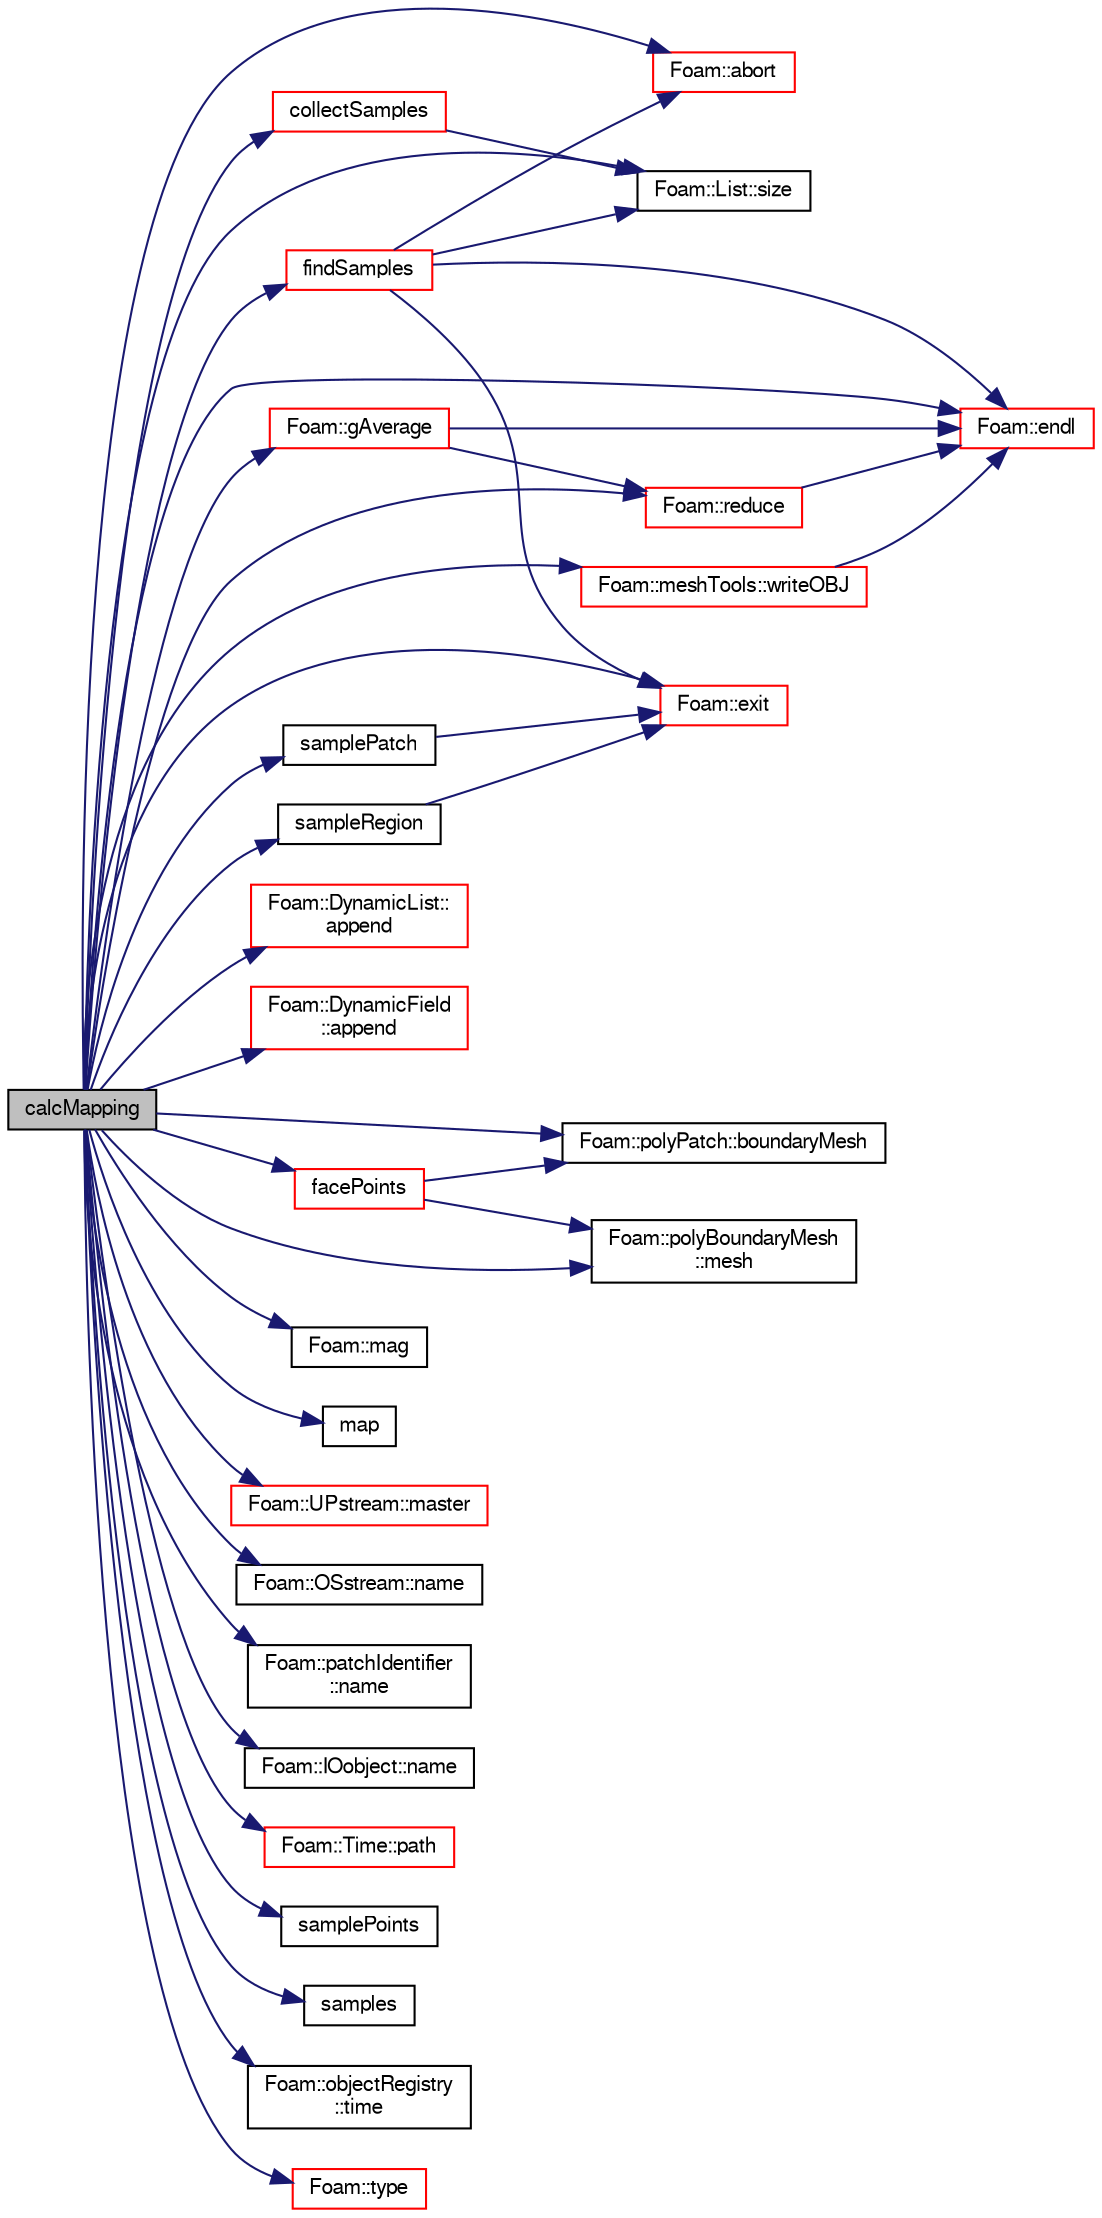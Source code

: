 digraph "calcMapping"
{
  bgcolor="transparent";
  edge [fontname="FreeSans",fontsize="10",labelfontname="FreeSans",labelfontsize="10"];
  node [fontname="FreeSans",fontsize="10",shape=record];
  rankdir="LR";
  Node1 [label="calcMapping",height=0.2,width=0.4,color="black", fillcolor="grey75", style="filled" fontcolor="black"];
  Node1 -> Node2 [color="midnightblue",fontsize="10",style="solid",fontname="FreeSans"];
  Node2 [label="Foam::abort",height=0.2,width=0.4,color="red",URL="$a10237.html#a447107a607d03e417307c203fa5fb44b"];
  Node1 -> Node3 [color="midnightblue",fontsize="10",style="solid",fontname="FreeSans"];
  Node3 [label="Foam::DynamicList::\lappend",height=0.2,width=0.4,color="red",URL="$a00582.html#a7b67b42af715604376ad63a681dee6d8",tooltip="Append an element at the end of the list. "];
  Node1 -> Node4 [color="midnightblue",fontsize="10",style="solid",fontname="FreeSans"];
  Node4 [label="Foam::DynamicField\l::append",height=0.2,width=0.4,color="red",URL="$a00575.html#a13502d5ef5b1f4dd51744972bd50c759",tooltip="Append an element at the end of the list. "];
  Node1 -> Node5 [color="midnightblue",fontsize="10",style="solid",fontname="FreeSans"];
  Node5 [label="Foam::polyPatch::boundaryMesh",height=0.2,width=0.4,color="black",URL="$a01877.html#a967e2a9a4a6da59154f932595447adc9",tooltip="Return boundaryMesh reference. "];
  Node1 -> Node6 [color="midnightblue",fontsize="10",style="solid",fontname="FreeSans"];
  Node6 [label="collectSamples",height=0.2,width=0.4,color="red",URL="$a01381.html#a991cd11b9388dc3e39fadfea6936d27b",tooltip="Collect single list of samples and originating processor+face. "];
  Node6 -> Node7 [color="midnightblue",fontsize="10",style="solid",fontname="FreeSans"];
  Node7 [label="Foam::List::size",height=0.2,width=0.4,color="black",URL="$a01325.html#a8a5f6fa29bd4b500caf186f60245b384",tooltip="Override size to be inconsistent with allocated storage. "];
  Node1 -> Node8 [color="midnightblue",fontsize="10",style="solid",fontname="FreeSans"];
  Node8 [label="Foam::endl",height=0.2,width=0.4,color="red",URL="$a10237.html#a2db8fe02a0d3909e9351bb4275b23ce4",tooltip="Add newline and flush stream. "];
  Node1 -> Node9 [color="midnightblue",fontsize="10",style="solid",fontname="FreeSans"];
  Node9 [label="Foam::exit",height=0.2,width=0.4,color="red",URL="$a10237.html#a06ca7250d8e89caf05243ec094843642"];
  Node1 -> Node10 [color="midnightblue",fontsize="10",style="solid",fontname="FreeSans"];
  Node10 [label="facePoints",height=0.2,width=0.4,color="red",URL="$a01381.html#a0fb543c54481dfa3023f24285cd25e87",tooltip="Get the points from face-centre-decomposition face centres. "];
  Node10 -> Node5 [color="midnightblue",fontsize="10",style="solid",fontname="FreeSans"];
  Node10 -> Node11 [color="midnightblue",fontsize="10",style="solid",fontname="FreeSans"];
  Node11 [label="Foam::polyBoundaryMesh\l::mesh",height=0.2,width=0.4,color="black",URL="$a01855.html#aa51573bc757d5d5bb058db0464886447",tooltip="Return the mesh reference. "];
  Node1 -> Node12 [color="midnightblue",fontsize="10",style="solid",fontname="FreeSans"];
  Node12 [label="findSamples",height=0.2,width=0.4,color="red",URL="$a01381.html#af1dadf58aa8d06f7448d1859188f909d",tooltip="Find cells/faces containing samples. "];
  Node12 -> Node2 [color="midnightblue",fontsize="10",style="solid",fontname="FreeSans"];
  Node12 -> Node8 [color="midnightblue",fontsize="10",style="solid",fontname="FreeSans"];
  Node12 -> Node9 [color="midnightblue",fontsize="10",style="solid",fontname="FreeSans"];
  Node12 -> Node7 [color="midnightblue",fontsize="10",style="solid",fontname="FreeSans"];
  Node1 -> Node13 [color="midnightblue",fontsize="10",style="solid",fontname="FreeSans"];
  Node13 [label="Foam::gAverage",height=0.2,width=0.4,color="red",URL="$a10237.html#ab45e56189711a2e5cdd381a0e2b6cc5c"];
  Node13 -> Node8 [color="midnightblue",fontsize="10",style="solid",fontname="FreeSans"];
  Node13 -> Node14 [color="midnightblue",fontsize="10",style="solid",fontname="FreeSans"];
  Node14 [label="Foam::reduce",height=0.2,width=0.4,color="red",URL="$a10237.html#a7ffd6af4acc2eb9ba72ee296b5ecda23"];
  Node14 -> Node8 [color="midnightblue",fontsize="10",style="solid",fontname="FreeSans"];
  Node1 -> Node15 [color="midnightblue",fontsize="10",style="solid",fontname="FreeSans"];
  Node15 [label="Foam::mag",height=0.2,width=0.4,color="black",URL="$a10237.html#a929da2a3fdcf3dacbbe0487d3a330dae"];
  Node1 -> Node16 [color="midnightblue",fontsize="10",style="solid",fontname="FreeSans"];
  Node16 [label="map",height=0.2,width=0.4,color="black",URL="$a01381.html#a1bdce5cba244d04dcd8c8f536f465c4b",tooltip="Return reference to the parallel distribution map. "];
  Node1 -> Node17 [color="midnightblue",fontsize="10",style="solid",fontname="FreeSans"];
  Node17 [label="Foam::UPstream::master",height=0.2,width=0.4,color="red",URL="$a02690.html#a36af549940a0aae3733774649594489f",tooltip="Am I the master process. "];
  Node1 -> Node11 [color="midnightblue",fontsize="10",style="solid",fontname="FreeSans"];
  Node1 -> Node18 [color="midnightblue",fontsize="10",style="solid",fontname="FreeSans"];
  Node18 [label="Foam::OSstream::name",height=0.2,width=0.4,color="black",URL="$a01686.html#ab27acd1d200f0d245337451aa2f31517",tooltip="Return the name of the stream. "];
  Node1 -> Node19 [color="midnightblue",fontsize="10",style="solid",fontname="FreeSans"];
  Node19 [label="Foam::patchIdentifier\l::name",height=0.2,width=0.4,color="black",URL="$a01749.html#a75b72488d2e82151b025744974919d5d",tooltip="Return name. "];
  Node1 -> Node20 [color="midnightblue",fontsize="10",style="solid",fontname="FreeSans"];
  Node20 [label="Foam::IOobject::name",height=0.2,width=0.4,color="black",URL="$a01142.html#a75b72488d2e82151b025744974919d5d",tooltip="Return name. "];
  Node1 -> Node21 [color="midnightblue",fontsize="10",style="solid",fontname="FreeSans"];
  Node21 [label="Foam::Time::path",height=0.2,width=0.4,color="red",URL="$a02535.html#a2db7691b348697844893a04d3110e3d5",tooltip="Return path. "];
  Node1 -> Node14 [color="midnightblue",fontsize="10",style="solid",fontname="FreeSans"];
  Node1 -> Node22 [color="midnightblue",fontsize="10",style="solid",fontname="FreeSans"];
  Node22 [label="samplePatch",height=0.2,width=0.4,color="black",URL="$a01381.html#ac34d965ad7c84a1f099c107052e56908",tooltip="Patch (only if NEARESTPATCHFACE) "];
  Node22 -> Node9 [color="midnightblue",fontsize="10",style="solid",fontname="FreeSans"];
  Node1 -> Node23 [color="midnightblue",fontsize="10",style="solid",fontname="FreeSans"];
  Node23 [label="samplePoints",height=0.2,width=0.4,color="black",URL="$a01381.html#ac4b69f819a1b68317a896f748f87acbb",tooltip="Get the sample points. "];
  Node1 -> Node24 [color="midnightblue",fontsize="10",style="solid",fontname="FreeSans"];
  Node24 [label="sampleRegion",height=0.2,width=0.4,color="black",URL="$a01381.html#a3bd5b41078f0056679e05dd33d8987c6",tooltip="Region to sample. "];
  Node24 -> Node9 [color="midnightblue",fontsize="10",style="solid",fontname="FreeSans"];
  Node1 -> Node25 [color="midnightblue",fontsize="10",style="solid",fontname="FreeSans"];
  Node25 [label="samples",height=0.2,width=0.4,color="black",URL="$a04030.html#a14d38e99c2caf50fd9f0aa0d5ef88e3b"];
  Node1 -> Node7 [color="midnightblue",fontsize="10",style="solid",fontname="FreeSans"];
  Node1 -> Node26 [color="midnightblue",fontsize="10",style="solid",fontname="FreeSans"];
  Node26 [label="Foam::objectRegistry\l::time",height=0.2,width=0.4,color="black",URL="$a01640.html#a48fcf6de2789aff6b430b5fc1a05693f",tooltip="Return time. "];
  Node1 -> Node27 [color="midnightblue",fontsize="10",style="solid",fontname="FreeSans"];
  Node27 [label="Foam::type",height=0.2,width=0.4,color="red",URL="$a10237.html#aec48583af672626378f501eb9fc32cd1",tooltip="Return the file type: DIRECTORY or FILE. "];
  Node1 -> Node28 [color="midnightblue",fontsize="10",style="solid",fontname="FreeSans"];
  Node28 [label="Foam::meshTools::writeOBJ",height=0.2,width=0.4,color="red",URL="$a10290.html#afd76c6ccc8ee4a5957f0232218167c17",tooltip="Write obj representation of point. "];
  Node28 -> Node8 [color="midnightblue",fontsize="10",style="solid",fontname="FreeSans"];
}
